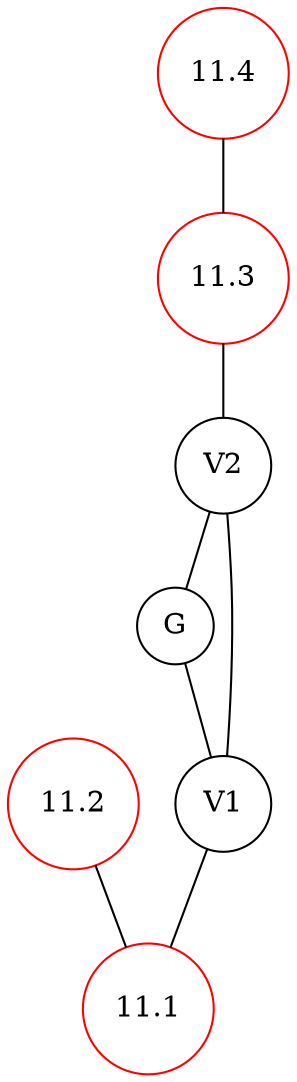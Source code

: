 graph G {
node [shape=circle]

V2 -- G -- V1
V1 -- V2
V1 -- G1
H1 -- V2
G2 -- G1
H2 -- H1

G1 [label = "11.1", color = red]
G2 [label = "11.2", color = red]
H1 [label = "11.3", color = red]
H2 [label = "11.4", color = red]

}

